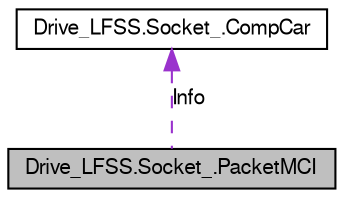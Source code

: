 digraph G
{
  bgcolor="transparent";
  edge [fontname="FreeSans",fontsize=10,labelfontname="FreeSans",labelfontsize=10];
  node [fontname="FreeSans",fontsize=10,shape=record];
  Node1 [label="Drive_LFSS.Socket_.PacketMCI",height=0.2,width=0.4,color="black", fillcolor="grey75", style="filled" fontcolor="black"];
  Node2 -> Node1 [dir=back,color="darkorchid3",fontsize=10,style="dashed",label="Info",fontname="FreeSans"];
  Node2 [label="Drive_LFSS.Socket_.CompCar",height=0.2,width=0.4,color="black",URL="$struct_drive___l_f_s_s_1_1_socket___1_1_comp_car.html"];
}
